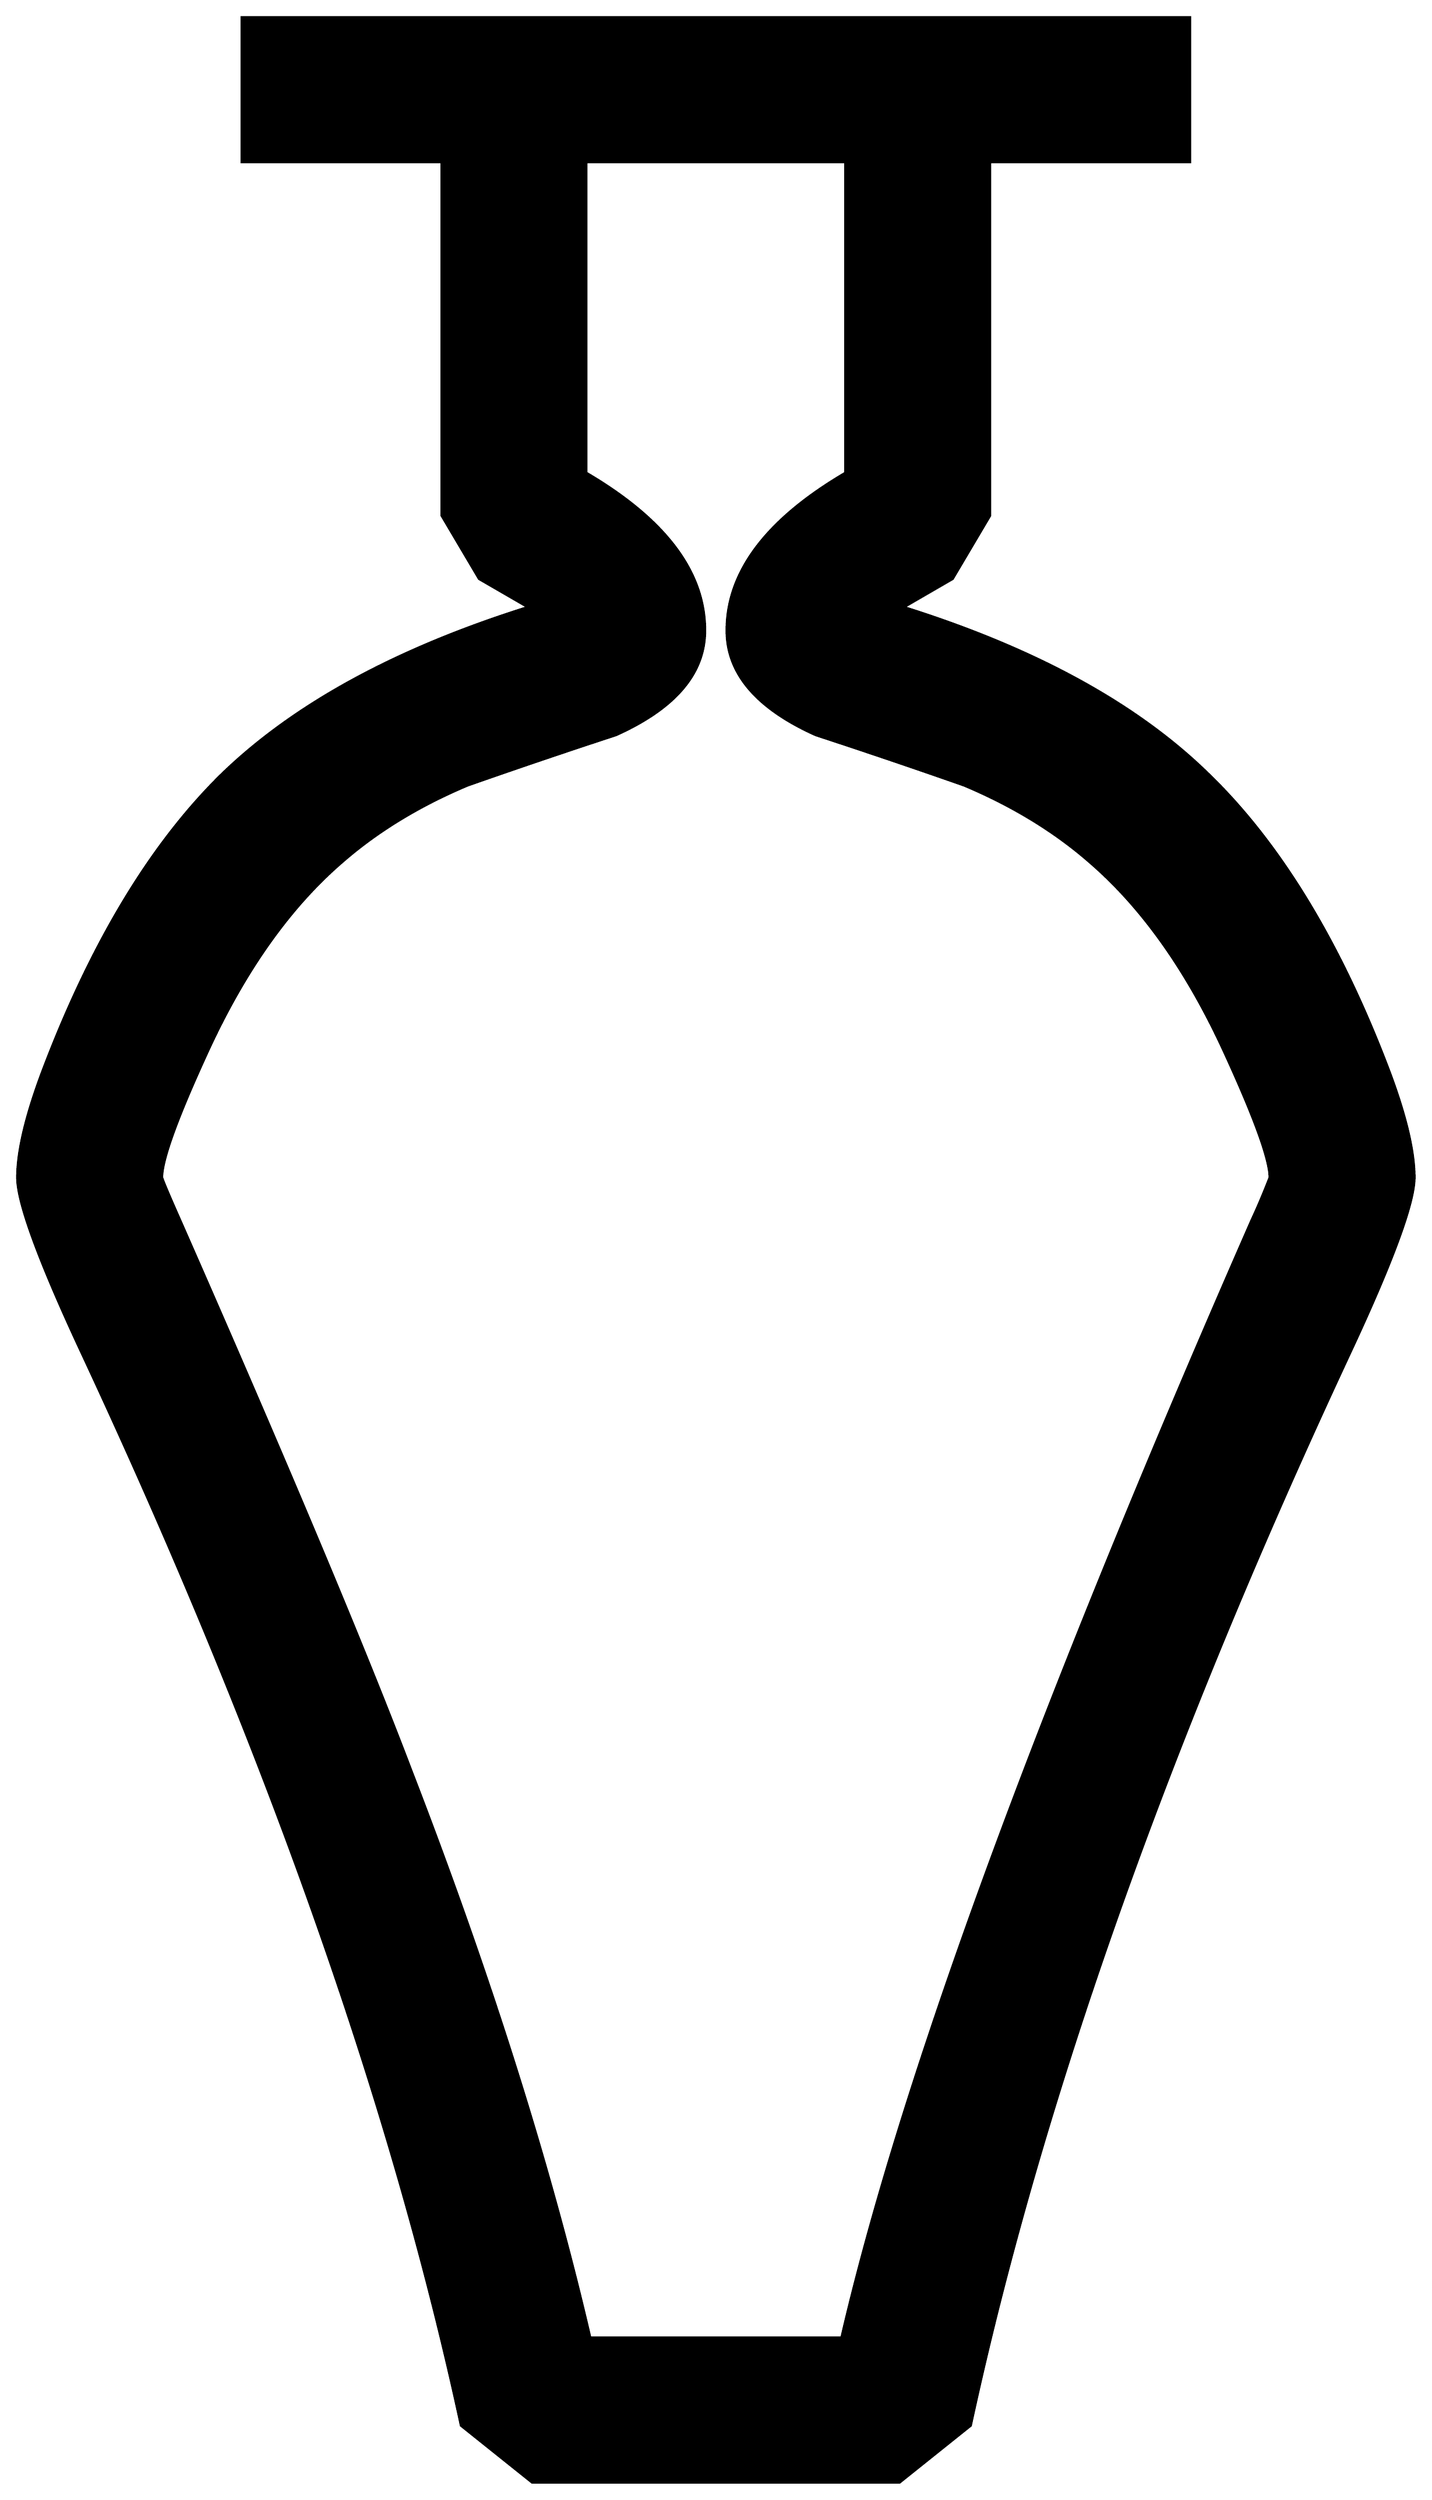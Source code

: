 


\begin{tikzpicture}[y=0.80pt, x=0.80pt, yscale=-1.0, xscale=1.0, inner sep=0pt, outer sep=0pt]
\begin{scope}[shift={(100.0,1706.0)},nonzero rule]
  \path[draw=.,fill=.,line width=1.600pt] (1195.0,-638.0) ..
    controls (1195.0,-618.667) and (1178.333,-573.333) ..
    (1145.0,-502.0) .. controls (1003.0,-198.0) and (905.0,79.0)
    .. (851.0,329.0) -- (796.0,373.0) -- (511.0,373.0) --
    (456.0,329.0) .. controls (402.0,79.0) and (304.0,-198.0) ..
    (162.0,-502.0) .. controls (128.667,-573.333) and (112.0,-618.667)
    .. (112.0,-638.0) .. controls (112.0,-658.0) and
    (118.333,-685.0) .. (131.0,-719.0) .. controls (169.0,-819.667)
    and (215.667,-897.0) .. (271.0,-951.0) .. controls
    (327.0,-1005.0) and (406.0,-1048.0) .. (508.0,-1080.0) --
    (470.0,-1102.0) -- (441.0,-1151.0) -- (441.0,-1425.0) --
    (286.0,-1425.0) -- (286.0,-1537.0) -- (1021.0,-1537.0) --
    (1021.0,-1425.0) -- (866.0,-1425.0) -- (866.0,-1151.0) --
    (837.0,-1102.0) -- (799.0,-1080.0) .. controls
    (901.0,-1048.0) and (979.667,-1005.0) .. (1035.0,-951.0) ..
    controls (1091.0,-897.0) and (1138.0,-819.667) ..
    (1176.0,-719.0) .. controls (1188.667,-685.0) and
    (1195.0,-658.0) .. (1195.0,-638.0) -- cycle(1083.0,-638.0)
    .. controls (1083.0,-652.0) and (1071.0,-685.0) ..
    (1047.0,-737.0) .. controls (1018.333,-799.0) and
    (984.0,-847.333) .. (944.0,-882.0) .. controls (916.667,-906.0)
    and (884.0,-926.0) .. (846.0,-942.0) .. controls
    (808.0,-955.333) and (769.667,-968.333) .. (731.0,-981.0) ..
    controls (685.0,-1001.667) and (662.0,-1028.667) ..
    (662.0,-1062.0) .. controls (662.0,-1107.333) and
    (692.667,-1148.0) .. (754.0,-1184.0) -- (754.0,-1425.0) --
    (553.0,-1425.0) -- (553.0,-1184.0) .. controls
    (614.333,-1148.0) and (645.0,-1107.333) .. (645.0,-1062.0) ..
    controls (645.0,-1028.667) and (622.0,-1001.667) ..
    (576.0,-981.0) .. controls (537.333,-968.333) and (499.0,-955.333)
    .. (461.0,-942.0) .. controls (423.0,-926.0) and
    (390.333,-906.0) .. (363.0,-882.0) .. controls (323.0,-847.333)
    and (288.667,-799.0) .. (260.0,-737.0) .. controls
    (236.0,-685.0) and (224.0,-652.0) .. (224.0,-638.0) ..
    controls (225.333,-634.0) and (230.0,-623.0) .. (238.0,-605.0)
    .. controls (321.333,-415.667) and (381.0,-273.667) ..
    (417.0,-179.0) .. controls (478.333,-20.333) and (524.667,126.333)
    .. (556.0,261.0) -- (751.0,261.0) .. controls (797.667,60.333)
    and (903.667,-228.333) .. (1069.0,-605.0) .. controls
    (1073.667,-615.0) and (1078.333,-626.0) .. (1083.0,-638.0) --
    cycle;
\end{scope}

\end{tikzpicture}

